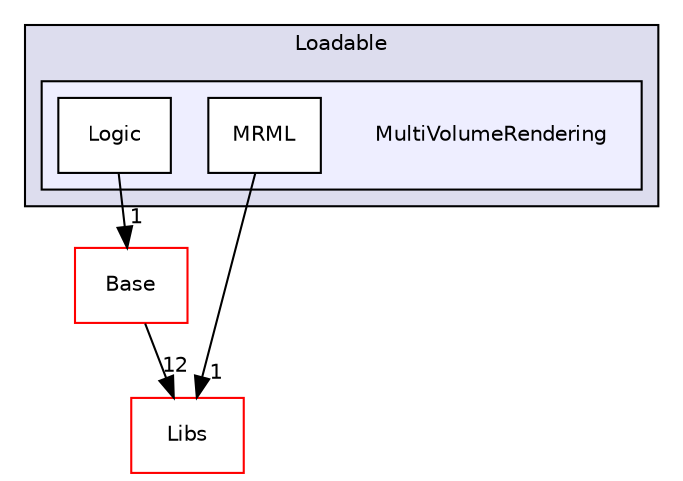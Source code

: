 digraph "Modules/Loadable/MultiVolumeRendering" {
  bgcolor=transparent;
  compound=true
  node [ fontsize="10", fontname="Helvetica"];
  edge [ labelfontsize="10", labelfontname="Helvetica"];
  subgraph clusterdir_d01fdafe93af837a1755aeb3a6390699 {
    graph [ bgcolor="#ddddee", pencolor="black", label="Loadable" fontname="Helvetica", fontsize="10", URL="dir_d01fdafe93af837a1755aeb3a6390699.html"]
  subgraph clusterdir_c52aac3d1f401120fd6ee5d11a584bf1 {
    graph [ bgcolor="#eeeeff", pencolor="black", label="" URL="dir_c52aac3d1f401120fd6ee5d11a584bf1.html"];
    dir_c52aac3d1f401120fd6ee5d11a584bf1 [shape=plaintext label="MultiVolumeRendering"];
    dir_f028198c5ea3218f9e13dee1fb305fb5 [shape=box label="Logic" color="black" fillcolor="white" style="filled" URL="dir_f028198c5ea3218f9e13dee1fb305fb5.html"];
    dir_535d37a6425789873c5d82274ea70550 [shape=box label="MRML" color="black" fillcolor="white" style="filled" URL="dir_535d37a6425789873c5d82274ea70550.html"];
  }
  }
  dir_6e6cb9563333489fde7459b1f95e59a5 [shape=box label="Libs" color="red" URL="dir_6e6cb9563333489fde7459b1f95e59a5.html"];
  dir_628593db0cdce5a76fb85526ae5aa762 [shape=box label="Base" color="red" URL="dir_628593db0cdce5a76fb85526ae5aa762.html"];
  dir_f028198c5ea3218f9e13dee1fb305fb5->dir_628593db0cdce5a76fb85526ae5aa762 [headlabel="1", labeldistance=1.5 headhref="dir_000088_000002.html"];
  dir_535d37a6425789873c5d82274ea70550->dir_6e6cb9563333489fde7459b1f95e59a5 [headlabel="1", labeldistance=1.5 headhref="dir_000089_000012.html"];
  dir_628593db0cdce5a76fb85526ae5aa762->dir_6e6cb9563333489fde7459b1f95e59a5 [headlabel="12", labeldistance=1.5 headhref="dir_000002_000012.html"];
}
